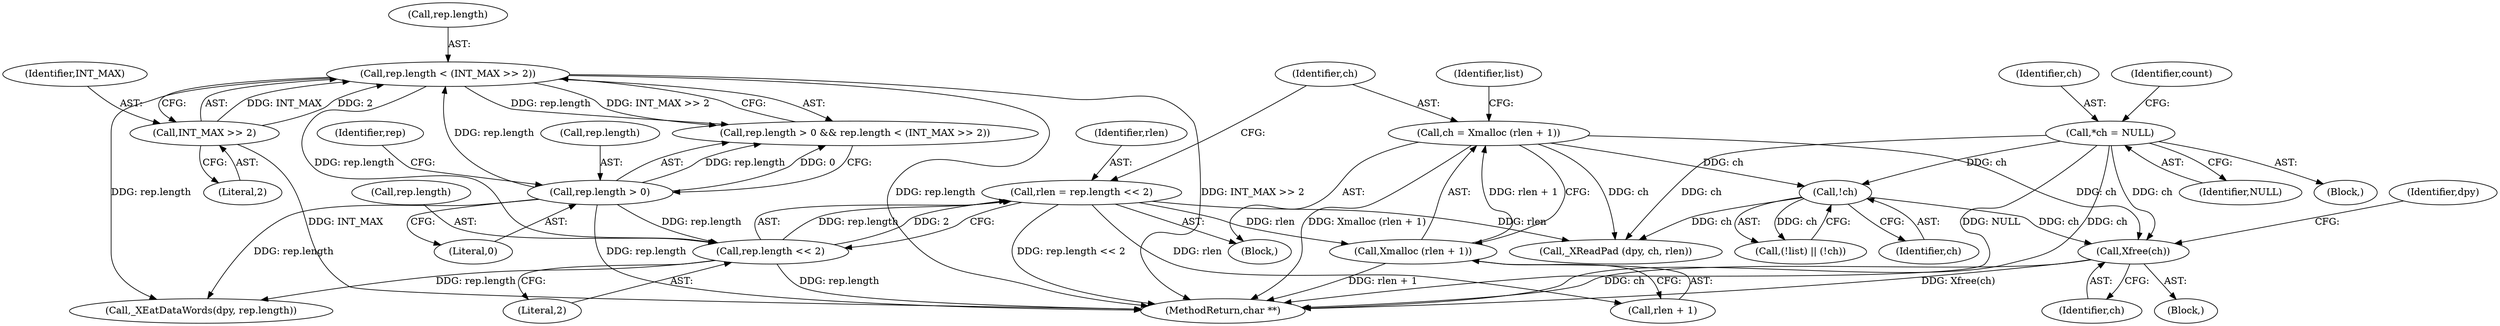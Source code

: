 digraph "0_libx11_dbf72805fd9d7b1846fe9a11b46f3994bfc27fea_0@API" {
"1000205" [label="(Call,Xfree(ch))"];
"1000116" [label="(Call,*ch = NULL)"];
"1000200" [label="(Call,!ch)"];
"1000190" [label="(Call,ch = Xmalloc (rlen + 1))"];
"1000192" [label="(Call,Xmalloc (rlen + 1))"];
"1000183" [label="(Call,rlen = rep.length << 2)"];
"1000185" [label="(Call,rep.length << 2)"];
"1000175" [label="(Call,rep.length < (INT_MAX >> 2))"];
"1000170" [label="(Call,rep.length > 0)"];
"1000179" [label="(Call,INT_MAX >> 2)"];
"1000175" [label="(Call,rep.length < (INT_MAX >> 2))"];
"1000180" [label="(Identifier,INT_MAX)"];
"1000117" [label="(Identifier,ch)"];
"1000205" [label="(Call,Xfree(ch))"];
"1000200" [label="(Call,!ch)"];
"1000183" [label="(Call,rlen = rep.length << 2)"];
"1000118" [label="(Identifier,NULL)"];
"1000186" [label="(Call,rep.length)"];
"1000170" [label="(Call,rep.length > 0)"];
"1000176" [label="(Call,rep.length)"];
"1000177" [label="(Identifier,rep)"];
"1000206" [label="(Identifier,ch)"];
"1000192" [label="(Call,Xmalloc (rlen + 1))"];
"1000219" [label="(Call,_XReadPad (dpy, ch, rlen))"];
"1000169" [label="(Call,rep.length > 0 && rep.length < (INT_MAX >> 2))"];
"1000174" [label="(Literal,0)"];
"1000185" [label="(Call,rep.length << 2)"];
"1000202" [label="(Block,)"];
"1000197" [label="(Call,(!list) || (!ch))"];
"1000184" [label="(Identifier,rlen)"];
"1000122" [label="(Identifier,count)"];
"1000193" [label="(Call,rlen + 1)"];
"1000189" [label="(Literal,2)"];
"1000207" [label="(Call,_XEatDataWords(dpy, rep.length))"];
"1000199" [label="(Identifier,list)"];
"1000201" [label="(Identifier,ch)"];
"1000116" [label="(Call,*ch = NULL)"];
"1000191" [label="(Identifier,ch)"];
"1000288" [label="(MethodReturn,char **)"];
"1000179" [label="(Call,INT_MAX >> 2)"];
"1000171" [label="(Call,rep.length)"];
"1000181" [label="(Literal,2)"];
"1000208" [label="(Identifier,dpy)"];
"1000182" [label="(Block,)"];
"1000109" [label="(Block,)"];
"1000190" [label="(Call,ch = Xmalloc (rlen + 1))"];
"1000205" -> "1000202"  [label="AST: "];
"1000205" -> "1000206"  [label="CFG: "];
"1000206" -> "1000205"  [label="AST: "];
"1000208" -> "1000205"  [label="CFG: "];
"1000205" -> "1000288"  [label="DDG: ch"];
"1000205" -> "1000288"  [label="DDG: Xfree(ch)"];
"1000116" -> "1000205"  [label="DDG: ch"];
"1000200" -> "1000205"  [label="DDG: ch"];
"1000190" -> "1000205"  [label="DDG: ch"];
"1000116" -> "1000109"  [label="AST: "];
"1000116" -> "1000118"  [label="CFG: "];
"1000117" -> "1000116"  [label="AST: "];
"1000118" -> "1000116"  [label="AST: "];
"1000122" -> "1000116"  [label="CFG: "];
"1000116" -> "1000288"  [label="DDG: ch"];
"1000116" -> "1000288"  [label="DDG: NULL"];
"1000116" -> "1000200"  [label="DDG: ch"];
"1000116" -> "1000219"  [label="DDG: ch"];
"1000200" -> "1000197"  [label="AST: "];
"1000200" -> "1000201"  [label="CFG: "];
"1000201" -> "1000200"  [label="AST: "];
"1000197" -> "1000200"  [label="CFG: "];
"1000200" -> "1000197"  [label="DDG: ch"];
"1000190" -> "1000200"  [label="DDG: ch"];
"1000200" -> "1000219"  [label="DDG: ch"];
"1000190" -> "1000182"  [label="AST: "];
"1000190" -> "1000192"  [label="CFG: "];
"1000191" -> "1000190"  [label="AST: "];
"1000192" -> "1000190"  [label="AST: "];
"1000199" -> "1000190"  [label="CFG: "];
"1000190" -> "1000288"  [label="DDG: Xmalloc (rlen + 1)"];
"1000192" -> "1000190"  [label="DDG: rlen + 1"];
"1000190" -> "1000219"  [label="DDG: ch"];
"1000192" -> "1000193"  [label="CFG: "];
"1000193" -> "1000192"  [label="AST: "];
"1000192" -> "1000288"  [label="DDG: rlen + 1"];
"1000183" -> "1000192"  [label="DDG: rlen"];
"1000183" -> "1000182"  [label="AST: "];
"1000183" -> "1000185"  [label="CFG: "];
"1000184" -> "1000183"  [label="AST: "];
"1000185" -> "1000183"  [label="AST: "];
"1000191" -> "1000183"  [label="CFG: "];
"1000183" -> "1000288"  [label="DDG: rep.length << 2"];
"1000185" -> "1000183"  [label="DDG: rep.length"];
"1000185" -> "1000183"  [label="DDG: 2"];
"1000183" -> "1000193"  [label="DDG: rlen"];
"1000183" -> "1000219"  [label="DDG: rlen"];
"1000185" -> "1000189"  [label="CFG: "];
"1000186" -> "1000185"  [label="AST: "];
"1000189" -> "1000185"  [label="AST: "];
"1000185" -> "1000288"  [label="DDG: rep.length"];
"1000175" -> "1000185"  [label="DDG: rep.length"];
"1000170" -> "1000185"  [label="DDG: rep.length"];
"1000185" -> "1000207"  [label="DDG: rep.length"];
"1000175" -> "1000169"  [label="AST: "];
"1000175" -> "1000179"  [label="CFG: "];
"1000176" -> "1000175"  [label="AST: "];
"1000179" -> "1000175"  [label="AST: "];
"1000169" -> "1000175"  [label="CFG: "];
"1000175" -> "1000288"  [label="DDG: INT_MAX >> 2"];
"1000175" -> "1000288"  [label="DDG: rep.length"];
"1000175" -> "1000169"  [label="DDG: rep.length"];
"1000175" -> "1000169"  [label="DDG: INT_MAX >> 2"];
"1000170" -> "1000175"  [label="DDG: rep.length"];
"1000179" -> "1000175"  [label="DDG: INT_MAX"];
"1000179" -> "1000175"  [label="DDG: 2"];
"1000175" -> "1000207"  [label="DDG: rep.length"];
"1000170" -> "1000169"  [label="AST: "];
"1000170" -> "1000174"  [label="CFG: "];
"1000171" -> "1000170"  [label="AST: "];
"1000174" -> "1000170"  [label="AST: "];
"1000177" -> "1000170"  [label="CFG: "];
"1000169" -> "1000170"  [label="CFG: "];
"1000170" -> "1000288"  [label="DDG: rep.length"];
"1000170" -> "1000169"  [label="DDG: rep.length"];
"1000170" -> "1000169"  [label="DDG: 0"];
"1000170" -> "1000207"  [label="DDG: rep.length"];
"1000179" -> "1000181"  [label="CFG: "];
"1000180" -> "1000179"  [label="AST: "];
"1000181" -> "1000179"  [label="AST: "];
"1000179" -> "1000288"  [label="DDG: INT_MAX"];
}
